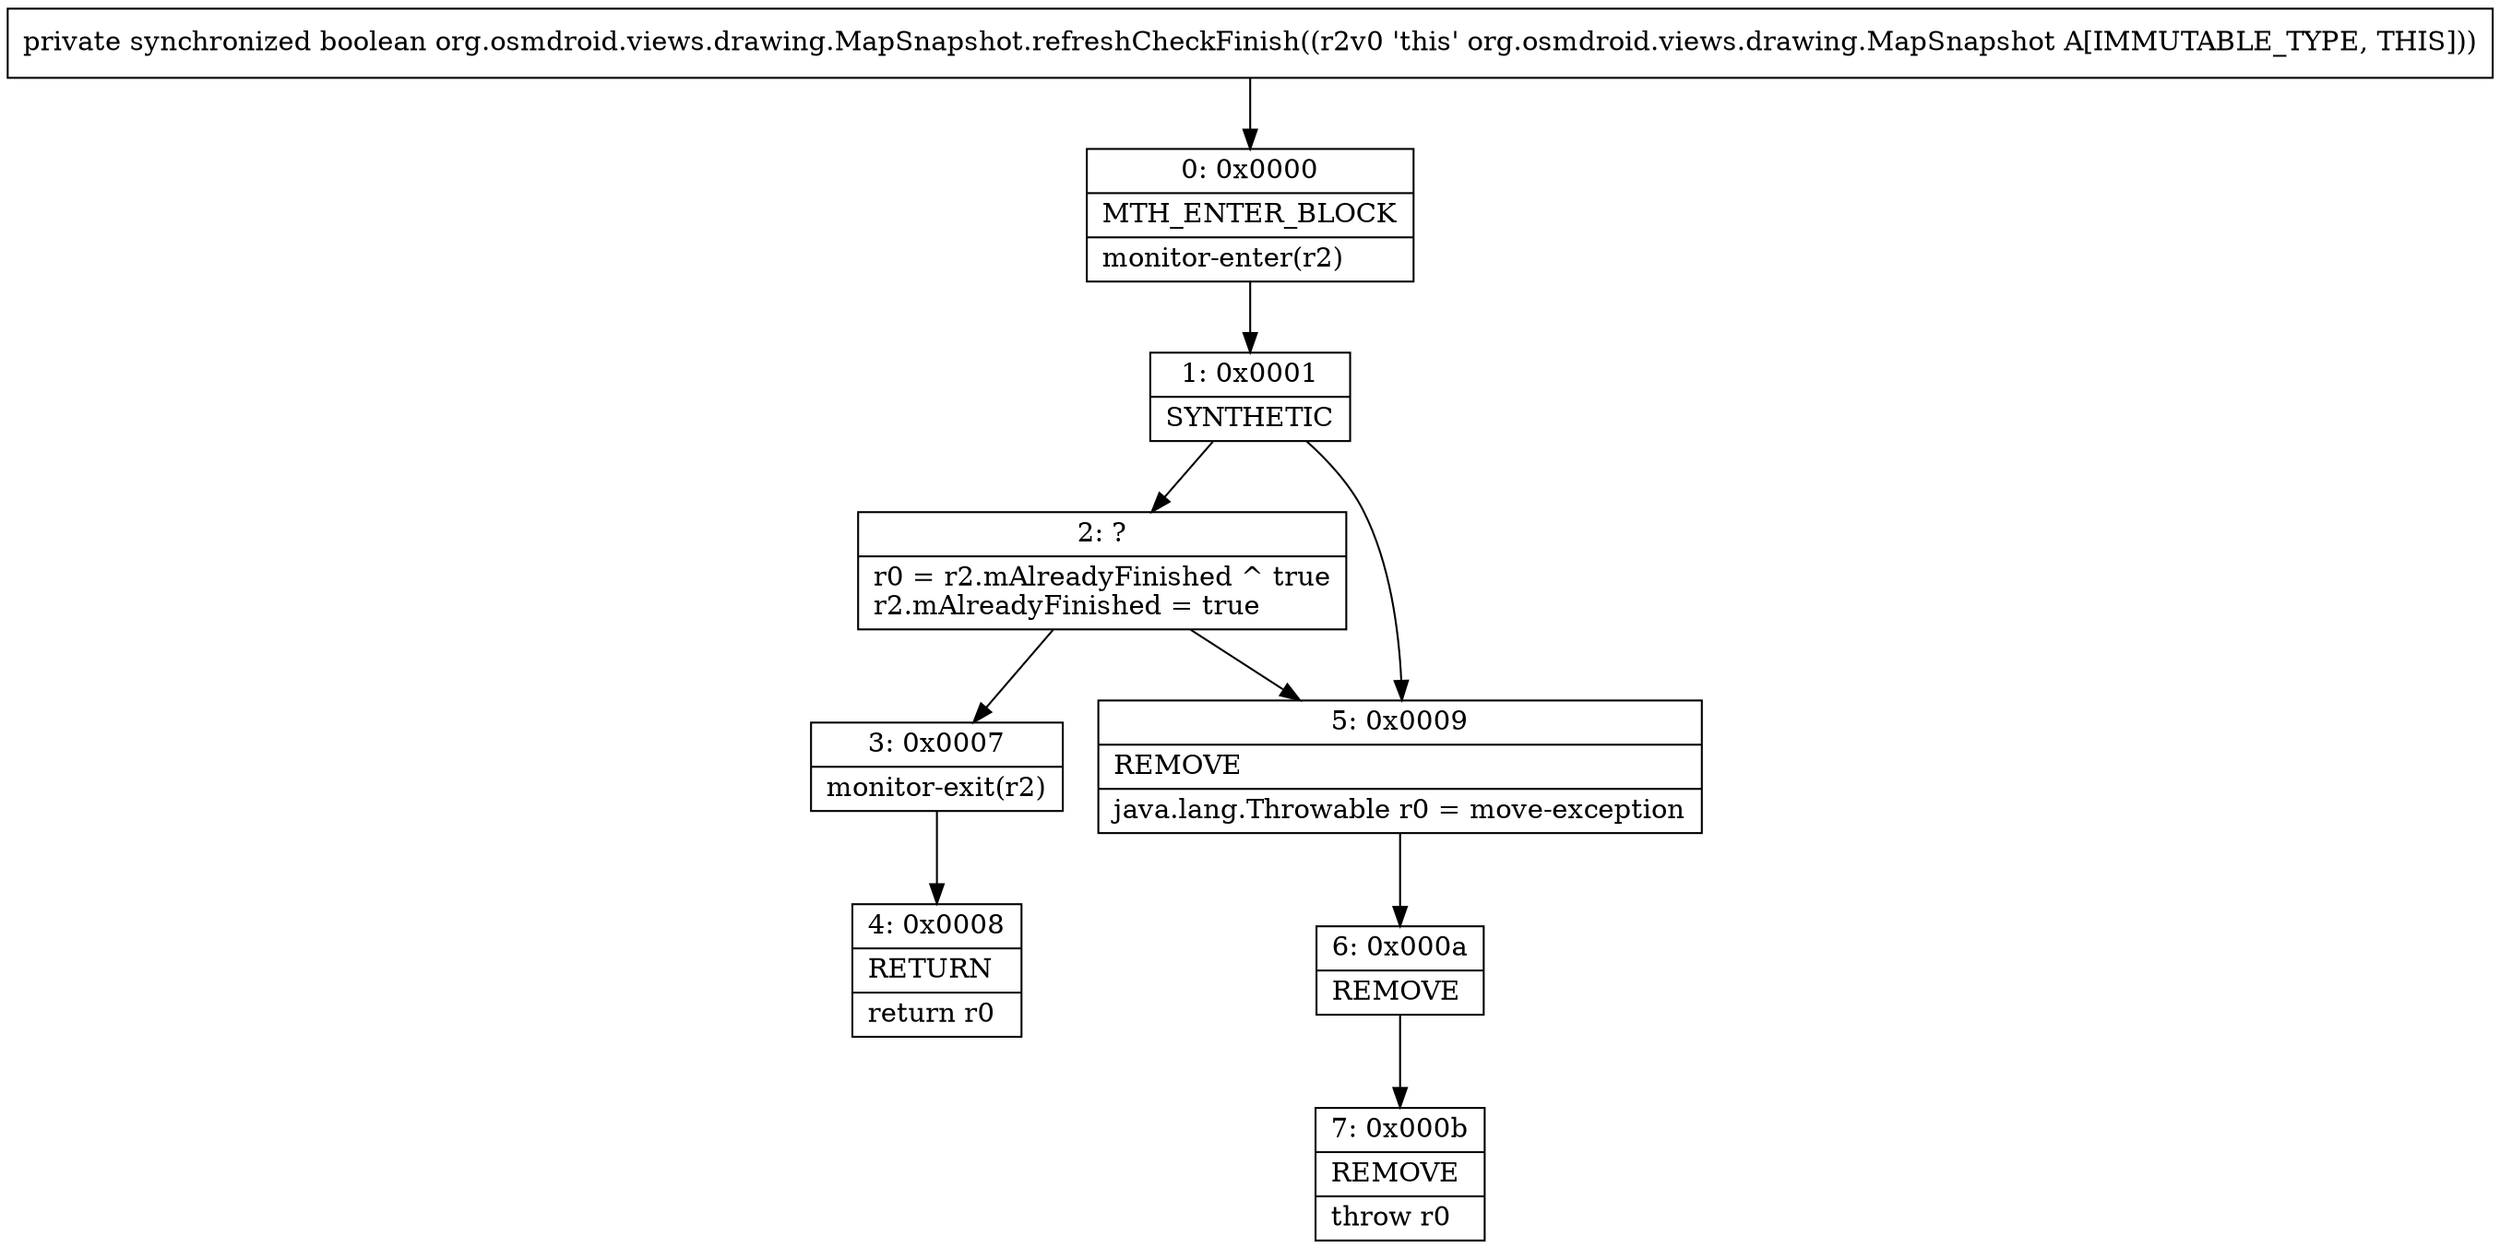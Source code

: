 digraph "CFG fororg.osmdroid.views.drawing.MapSnapshot.refreshCheckFinish()Z" {
Node_0 [shape=record,label="{0\:\ 0x0000|MTH_ENTER_BLOCK\l|monitor\-enter(r2)\l}"];
Node_1 [shape=record,label="{1\:\ 0x0001|SYNTHETIC\l}"];
Node_2 [shape=record,label="{2\:\ ?|r0 = r2.mAlreadyFinished ^ true\lr2.mAlreadyFinished = true\l}"];
Node_3 [shape=record,label="{3\:\ 0x0007|monitor\-exit(r2)\l}"];
Node_4 [shape=record,label="{4\:\ 0x0008|RETURN\l|return r0\l}"];
Node_5 [shape=record,label="{5\:\ 0x0009|REMOVE\l|java.lang.Throwable r0 = move\-exception\l}"];
Node_6 [shape=record,label="{6\:\ 0x000a|REMOVE\l}"];
Node_7 [shape=record,label="{7\:\ 0x000b|REMOVE\l|throw r0\l}"];
MethodNode[shape=record,label="{private synchronized boolean org.osmdroid.views.drawing.MapSnapshot.refreshCheckFinish((r2v0 'this' org.osmdroid.views.drawing.MapSnapshot A[IMMUTABLE_TYPE, THIS])) }"];
MethodNode -> Node_0;
Node_0 -> Node_1;
Node_1 -> Node_2;
Node_1 -> Node_5;
Node_2 -> Node_3;
Node_2 -> Node_5;
Node_3 -> Node_4;
Node_5 -> Node_6;
Node_6 -> Node_7;
}

